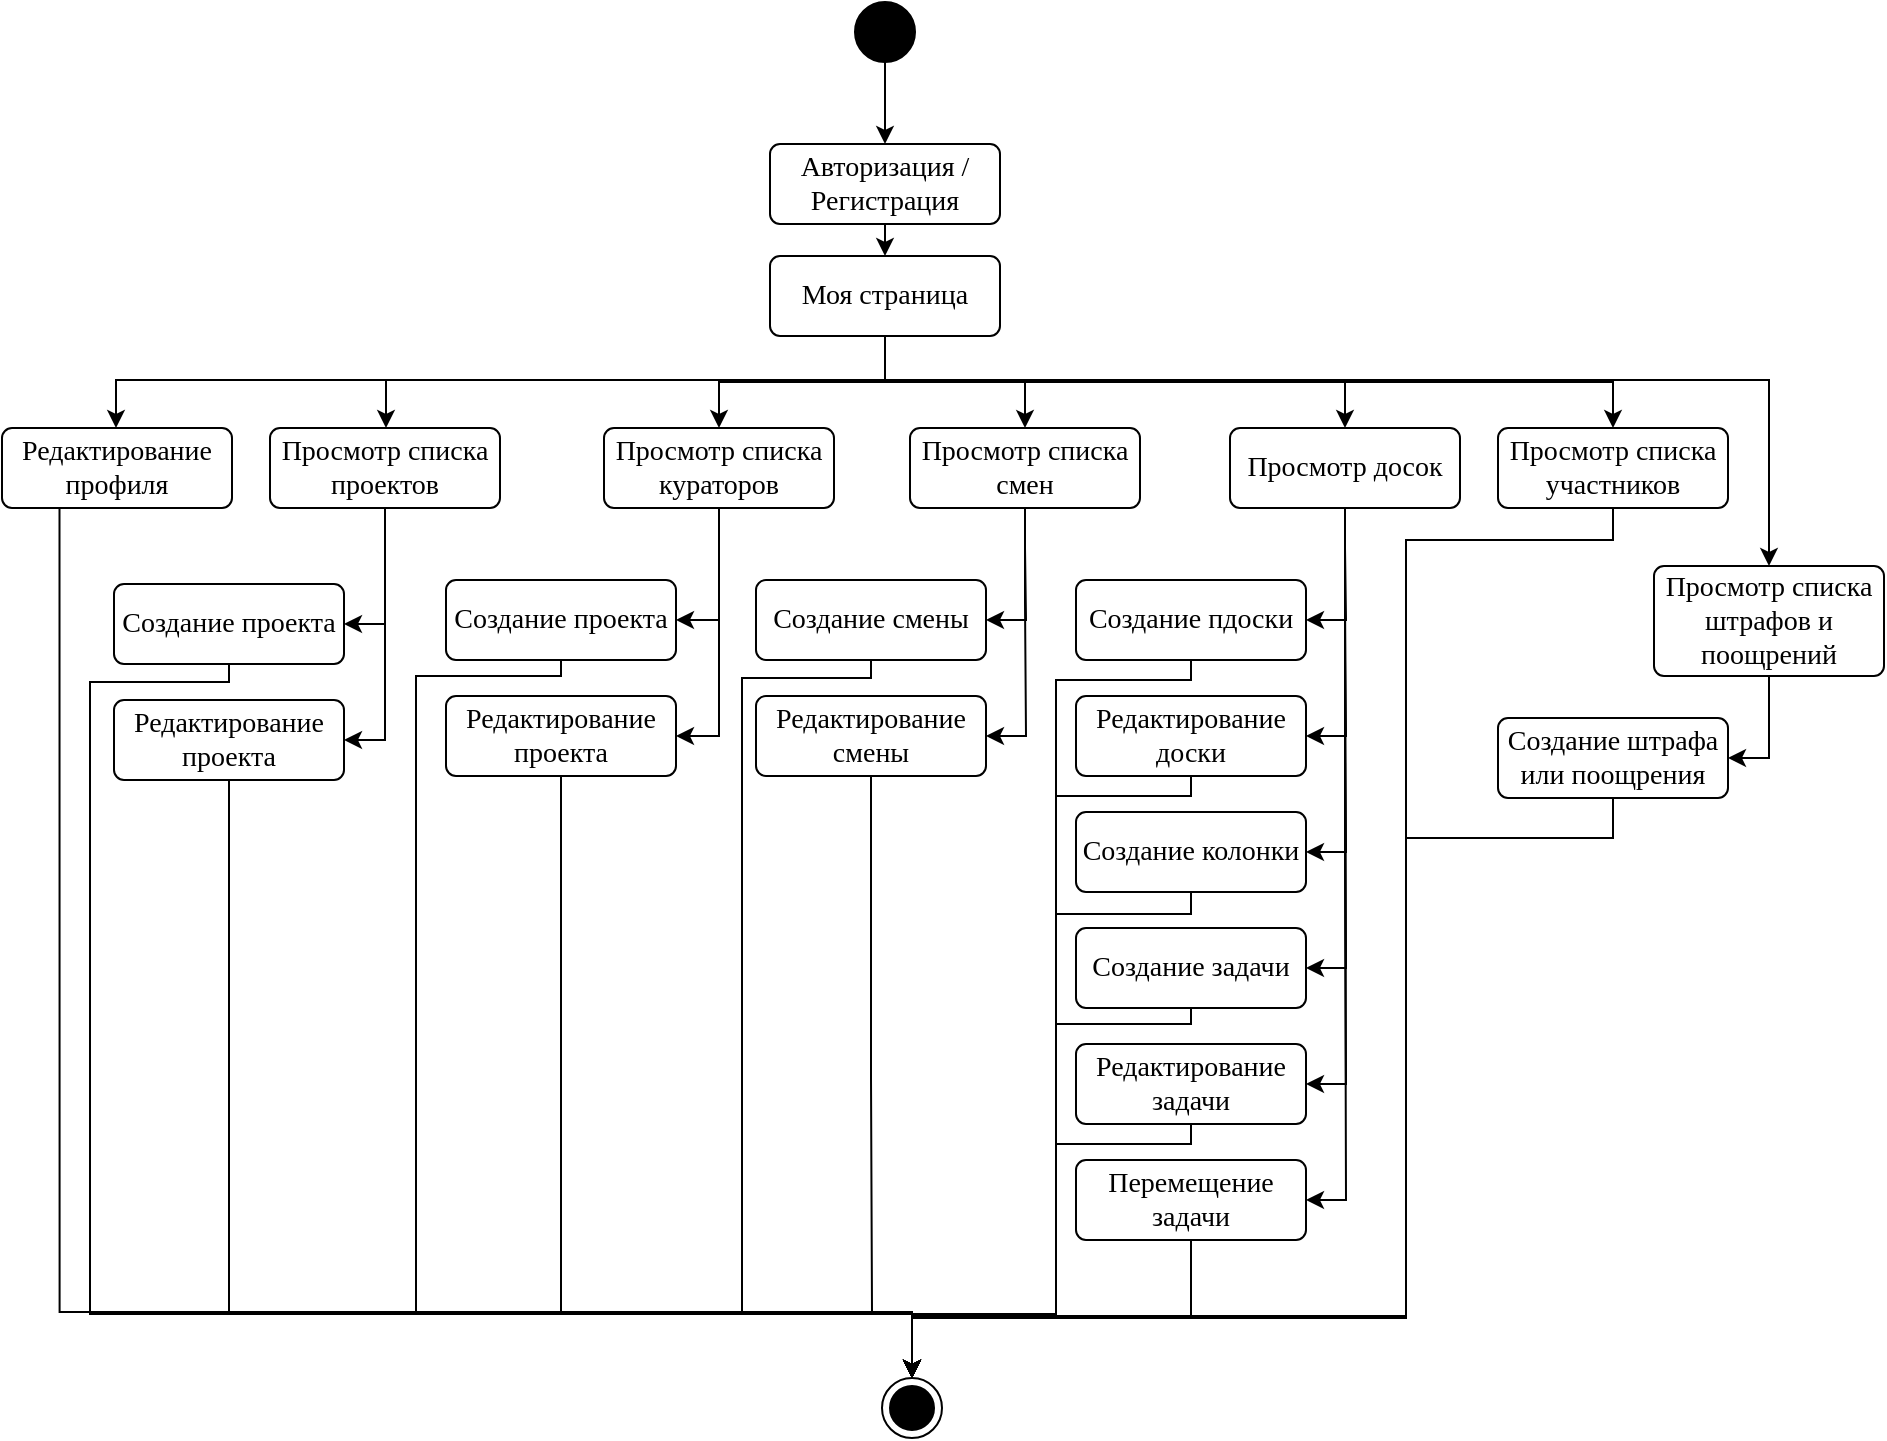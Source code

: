 <mxfile version="24.4.4" type="github">
  <diagram name="Страница — 1" id="yvScU6MNKQIYZISF7Qfs">
    <mxGraphModel dx="1471" dy="665" grid="0" gridSize="10" guides="1" tooltips="1" connect="1" arrows="1" fold="1" page="0" pageScale="1" pageWidth="827" pageHeight="1169" math="0" shadow="0">
      <root>
        <mxCell id="0" />
        <mxCell id="1" parent="0" />
        <mxCell id="puGECBo76ahZ69Il4i2j-3" style="edgeStyle=orthogonalEdgeStyle;rounded=0;orthogonalLoop=1;jettySize=auto;html=1;entryX=0.5;entryY=0;entryDx=0;entryDy=0;fontFamily=Liberation Serif;fontSize=14;" parent="1" source="puGECBo76ahZ69Il4i2j-1" target="puGECBo76ahZ69Il4i2j-2" edge="1">
          <mxGeometry relative="1" as="geometry" />
        </mxCell>
        <mxCell id="puGECBo76ahZ69Il4i2j-1" value="" style="ellipse;fillColor=strokeColor;html=1;fontFamily=Liberation Serif;fontSize=14;" parent="1" vertex="1">
          <mxGeometry x="210.5" y="30" width="30" height="30" as="geometry" />
        </mxCell>
        <mxCell id="puGECBo76ahZ69Il4i2j-5" style="edgeStyle=orthogonalEdgeStyle;rounded=0;orthogonalLoop=1;jettySize=auto;html=1;exitX=0.5;exitY=1;exitDx=0;exitDy=0;entryX=0.5;entryY=0;entryDx=0;entryDy=0;fontFamily=Liberation Serif;fontSize=14;" parent="1" source="puGECBo76ahZ69Il4i2j-2" target="puGECBo76ahZ69Il4i2j-4" edge="1">
          <mxGeometry relative="1" as="geometry" />
        </mxCell>
        <mxCell id="puGECBo76ahZ69Il4i2j-2" value="Авторизация / Регистрация" style="html=1;align=center;verticalAlign=middle;rounded=1;absoluteArcSize=1;arcSize=10;dashed=0;whiteSpace=wrap;fontFamily=Liberation Serif;fontSize=14;" parent="1" vertex="1">
          <mxGeometry x="168" y="101" width="115" height="40" as="geometry" />
        </mxCell>
        <mxCell id="puGECBo76ahZ69Il4i2j-11" value="" style="edgeStyle=orthogonalEdgeStyle;rounded=0;orthogonalLoop=1;jettySize=auto;html=1;exitX=0.5;exitY=1;exitDx=0;exitDy=0;entryX=0.5;entryY=0;entryDx=0;entryDy=0;fontFamily=Liberation Serif;fontSize=14;" parent="1" source="puGECBo76ahZ69Il4i2j-4" target="puGECBo76ahZ69Il4i2j-10" edge="1">
          <mxGeometry relative="1" as="geometry">
            <Array as="points">
              <mxPoint x="226" y="219" />
              <mxPoint x="-159" y="219" />
              <mxPoint x="-159" y="243" />
            </Array>
          </mxGeometry>
        </mxCell>
        <mxCell id="puGECBo76ahZ69Il4i2j-13" value="" style="edgeStyle=orthogonalEdgeStyle;rounded=0;orthogonalLoop=1;jettySize=auto;html=1;exitX=0.5;exitY=1;exitDx=0;exitDy=0;entryX=0.5;entryY=0;entryDx=0;entryDy=0;fontFamily=Liberation Serif;fontSize=14;" parent="1" source="puGECBo76ahZ69Il4i2j-4" target="puGECBo76ahZ69Il4i2j-12" edge="1">
          <mxGeometry relative="1" as="geometry">
            <Array as="points">
              <mxPoint x="226" y="219" />
              <mxPoint x="-24" y="219" />
              <mxPoint x="-24" y="243" />
            </Array>
          </mxGeometry>
        </mxCell>
        <mxCell id="puGECBo76ahZ69Il4i2j-17" style="edgeStyle=orthogonalEdgeStyle;rounded=0;orthogonalLoop=1;jettySize=auto;html=1;exitX=0.5;exitY=1;exitDx=0;exitDy=0;entryX=0.5;entryY=0;entryDx=0;entryDy=0;fontFamily=Liberation Serif;fontSize=14;" parent="1" source="puGECBo76ahZ69Il4i2j-4" target="puGECBo76ahZ69Il4i2j-14" edge="1">
          <mxGeometry relative="1" as="geometry" />
        </mxCell>
        <mxCell id="puGECBo76ahZ69Il4i2j-18" style="edgeStyle=orthogonalEdgeStyle;rounded=0;orthogonalLoop=1;jettySize=auto;html=1;entryX=0.5;entryY=0;entryDx=0;entryDy=0;exitX=0.5;exitY=1;exitDx=0;exitDy=0;fontFamily=Liberation Serif;fontSize=14;" parent="1" source="puGECBo76ahZ69Il4i2j-4" target="puGECBo76ahZ69Il4i2j-15" edge="1">
          <mxGeometry relative="1" as="geometry" />
        </mxCell>
        <mxCell id="puGECBo76ahZ69Il4i2j-19" style="edgeStyle=orthogonalEdgeStyle;rounded=0;orthogonalLoop=1;jettySize=auto;html=1;exitX=0.5;exitY=1;exitDx=0;exitDy=0;fontFamily=Liberation Serif;fontSize=14;" parent="1" source="puGECBo76ahZ69Il4i2j-4" target="puGECBo76ahZ69Il4i2j-16" edge="1">
          <mxGeometry relative="1" as="geometry" />
        </mxCell>
        <mxCell id="puGECBo76ahZ69Il4i2j-22" style="edgeStyle=orthogonalEdgeStyle;rounded=0;orthogonalLoop=1;jettySize=auto;html=1;exitX=0.5;exitY=1;exitDx=0;exitDy=0;entryX=0.5;entryY=0;entryDx=0;entryDy=0;fontFamily=Liberation Serif;fontSize=14;" parent="1" source="puGECBo76ahZ69Il4i2j-4" target="puGECBo76ahZ69Il4i2j-20" edge="1">
          <mxGeometry relative="1" as="geometry" />
        </mxCell>
        <mxCell id="puGECBo76ahZ69Il4i2j-23" style="edgeStyle=orthogonalEdgeStyle;rounded=0;orthogonalLoop=1;jettySize=auto;html=1;exitX=0.5;exitY=1;exitDx=0;exitDy=0;entryX=0.5;entryY=0;entryDx=0;entryDy=0;fontFamily=Liberation Serif;fontSize=14;" parent="1" source="puGECBo76ahZ69Il4i2j-4" target="puGECBo76ahZ69Il4i2j-21" edge="1">
          <mxGeometry relative="1" as="geometry">
            <Array as="points">
              <mxPoint x="226" y="219" />
              <mxPoint x="668" y="219" />
            </Array>
          </mxGeometry>
        </mxCell>
        <mxCell id="puGECBo76ahZ69Il4i2j-4" value="Моя страница" style="html=1;align=center;verticalAlign=middle;rounded=1;absoluteArcSize=1;arcSize=10;dashed=0;whiteSpace=wrap;fontFamily=Liberation Serif;fontSize=14;" parent="1" vertex="1">
          <mxGeometry x="168" y="157" width="115" height="40" as="geometry" />
        </mxCell>
        <mxCell id="puGECBo76ahZ69Il4i2j-49" style="edgeStyle=orthogonalEdgeStyle;rounded=0;orthogonalLoop=1;jettySize=auto;html=1;exitX=0.25;exitY=1;exitDx=0;exitDy=0;entryX=0.5;entryY=0;entryDx=0;entryDy=0;fontFamily=Liberation Serif;fontSize=14;" parent="1" source="puGECBo76ahZ69Il4i2j-10" target="puGECBo76ahZ69Il4i2j-48" edge="1">
          <mxGeometry relative="1" as="geometry">
            <Array as="points">
              <mxPoint x="-187" y="685" />
              <mxPoint x="239" y="685" />
            </Array>
          </mxGeometry>
        </mxCell>
        <mxCell id="puGECBo76ahZ69Il4i2j-10" value="Редактирование профиля" style="html=1;align=center;verticalAlign=middle;rounded=1;absoluteArcSize=1;arcSize=10;dashed=0;whiteSpace=wrap;flipV=1;flipH=0;direction=east;fontFamily=Liberation Serif;fontSize=14;" parent="1" vertex="1">
          <mxGeometry x="-216" y="243" width="115" height="40" as="geometry" />
        </mxCell>
        <mxCell id="puGECBo76ahZ69Il4i2j-25" value="" style="edgeStyle=orthogonalEdgeStyle;rounded=0;orthogonalLoop=1;jettySize=auto;html=1;entryX=1;entryY=0.5;entryDx=0;entryDy=0;fontFamily=Liberation Serif;fontSize=14;" parent="1" source="puGECBo76ahZ69Il4i2j-12" target="puGECBo76ahZ69Il4i2j-24" edge="1">
          <mxGeometry relative="1" as="geometry" />
        </mxCell>
        <mxCell id="puGECBo76ahZ69Il4i2j-27" style="edgeStyle=orthogonalEdgeStyle;rounded=0;orthogonalLoop=1;jettySize=auto;html=1;exitX=0.5;exitY=1;exitDx=0;exitDy=0;entryX=1;entryY=0.5;entryDx=0;entryDy=0;fontFamily=Liberation Serif;fontSize=14;" parent="1" source="puGECBo76ahZ69Il4i2j-12" target="puGECBo76ahZ69Il4i2j-26" edge="1">
          <mxGeometry relative="1" as="geometry" />
        </mxCell>
        <mxCell id="puGECBo76ahZ69Il4i2j-12" value="Просмотр списка проектов" style="html=1;align=center;verticalAlign=middle;rounded=1;absoluteArcSize=1;arcSize=10;dashed=0;whiteSpace=wrap;flipV=1;flipH=0;direction=east;fontFamily=Liberation Serif;fontSize=14;" parent="1" vertex="1">
          <mxGeometry x="-82" y="243" width="115" height="40" as="geometry" />
        </mxCell>
        <mxCell id="puGECBo76ahZ69Il4i2j-30" style="edgeStyle=orthogonalEdgeStyle;rounded=0;orthogonalLoop=1;jettySize=auto;html=1;entryX=1;entryY=0.5;entryDx=0;entryDy=0;fontFamily=Liberation Serif;fontSize=14;" parent="1" source="puGECBo76ahZ69Il4i2j-14" target="puGECBo76ahZ69Il4i2j-28" edge="1">
          <mxGeometry relative="1" as="geometry" />
        </mxCell>
        <mxCell id="puGECBo76ahZ69Il4i2j-31" style="edgeStyle=orthogonalEdgeStyle;rounded=0;orthogonalLoop=1;jettySize=auto;html=1;entryX=1;entryY=0.5;entryDx=0;entryDy=0;fontFamily=Liberation Serif;fontSize=14;" parent="1" source="puGECBo76ahZ69Il4i2j-14" target="puGECBo76ahZ69Il4i2j-29" edge="1">
          <mxGeometry relative="1" as="geometry" />
        </mxCell>
        <mxCell id="puGECBo76ahZ69Il4i2j-14" value="Просмотр списка кураторов" style="html=1;align=center;verticalAlign=middle;rounded=1;absoluteArcSize=1;arcSize=10;dashed=0;whiteSpace=wrap;flipV=1;flipH=0;direction=east;fontFamily=Liberation Serif;fontSize=14;" parent="1" vertex="1">
          <mxGeometry x="85" y="243" width="115" height="40" as="geometry" />
        </mxCell>
        <mxCell id="puGECBo76ahZ69Il4i2j-64" style="edgeStyle=orthogonalEdgeStyle;rounded=0;orthogonalLoop=1;jettySize=auto;html=1;exitX=0.5;exitY=1;exitDx=0;exitDy=0;entryX=1;entryY=0.5;entryDx=0;entryDy=0;fontFamily=Liberation Serif;fontSize=14;" parent="1" source="puGECBo76ahZ69Il4i2j-15" target="puGECBo76ahZ69Il4i2j-62" edge="1">
          <mxGeometry relative="1" as="geometry" />
        </mxCell>
        <mxCell id="puGECBo76ahZ69Il4i2j-65" style="edgeStyle=orthogonalEdgeStyle;rounded=0;orthogonalLoop=1;jettySize=auto;html=1;exitX=0.5;exitY=1;exitDx=0;exitDy=0;entryX=1;entryY=0.5;entryDx=0;entryDy=0;fontFamily=Liberation Serif;fontSize=14;" parent="1" source="puGECBo76ahZ69Il4i2j-15" target="puGECBo76ahZ69Il4i2j-63" edge="1">
          <mxGeometry relative="1" as="geometry" />
        </mxCell>
        <mxCell id="puGECBo76ahZ69Il4i2j-15" value="Просмотр списка смен" style="html=1;align=center;verticalAlign=middle;rounded=1;absoluteArcSize=1;arcSize=10;dashed=0;whiteSpace=wrap;flipV=1;flipH=0;direction=east;fontFamily=Liberation Serif;fontSize=14;" parent="1" vertex="1">
          <mxGeometry x="238" y="243" width="115" height="40" as="geometry" />
        </mxCell>
        <mxCell id="puGECBo76ahZ69Il4i2j-36" style="edgeStyle=orthogonalEdgeStyle;rounded=0;orthogonalLoop=1;jettySize=auto;html=1;exitX=0.5;exitY=1;exitDx=0;exitDy=0;entryX=1;entryY=0.5;entryDx=0;entryDy=0;fontFamily=Liberation Serif;fontSize=14;" parent="1" source="puGECBo76ahZ69Il4i2j-16" target="puGECBo76ahZ69Il4i2j-33" edge="1">
          <mxGeometry relative="1" as="geometry" />
        </mxCell>
        <mxCell id="puGECBo76ahZ69Il4i2j-37" style="edgeStyle=orthogonalEdgeStyle;rounded=0;orthogonalLoop=1;jettySize=auto;html=1;exitX=0.5;exitY=1;exitDx=0;exitDy=0;entryX=1;entryY=0.5;entryDx=0;entryDy=0;fontFamily=Liberation Serif;fontSize=14;" parent="1" source="puGECBo76ahZ69Il4i2j-16" target="puGECBo76ahZ69Il4i2j-34" edge="1">
          <mxGeometry relative="1" as="geometry" />
        </mxCell>
        <mxCell id="puGECBo76ahZ69Il4i2j-42" style="edgeStyle=orthogonalEdgeStyle;rounded=0;orthogonalLoop=1;jettySize=auto;html=1;exitX=0.5;exitY=1;exitDx=0;exitDy=0;entryX=1;entryY=0.5;entryDx=0;entryDy=0;fontFamily=Liberation Serif;fontSize=14;" parent="1" source="puGECBo76ahZ69Il4i2j-16" target="puGECBo76ahZ69Il4i2j-38" edge="1">
          <mxGeometry relative="1" as="geometry" />
        </mxCell>
        <mxCell id="puGECBo76ahZ69Il4i2j-43" style="edgeStyle=orthogonalEdgeStyle;rounded=0;orthogonalLoop=1;jettySize=auto;html=1;exitX=0.5;exitY=1;exitDx=0;exitDy=0;entryX=1;entryY=0.5;entryDx=0;entryDy=0;fontFamily=Liberation Serif;fontSize=14;" parent="1" source="puGECBo76ahZ69Il4i2j-16" target="puGECBo76ahZ69Il4i2j-39" edge="1">
          <mxGeometry relative="1" as="geometry" />
        </mxCell>
        <mxCell id="puGECBo76ahZ69Il4i2j-44" style="edgeStyle=orthogonalEdgeStyle;rounded=0;orthogonalLoop=1;jettySize=auto;html=1;exitX=0.5;exitY=1;exitDx=0;exitDy=0;entryX=1;entryY=0.5;entryDx=0;entryDy=0;fontFamily=Liberation Serif;fontSize=14;" parent="1" source="puGECBo76ahZ69Il4i2j-16" target="puGECBo76ahZ69Il4i2j-40" edge="1">
          <mxGeometry relative="1" as="geometry" />
        </mxCell>
        <mxCell id="puGECBo76ahZ69Il4i2j-45" style="edgeStyle=orthogonalEdgeStyle;rounded=0;orthogonalLoop=1;jettySize=auto;html=1;exitX=0.5;exitY=1;exitDx=0;exitDy=0;entryX=1;entryY=0.5;entryDx=0;entryDy=0;fontFamily=Liberation Serif;fontSize=14;" parent="1" source="puGECBo76ahZ69Il4i2j-16" target="puGECBo76ahZ69Il4i2j-41" edge="1">
          <mxGeometry relative="1" as="geometry" />
        </mxCell>
        <mxCell id="puGECBo76ahZ69Il4i2j-16" value="Просмотр досок" style="html=1;align=center;verticalAlign=middle;rounded=1;absoluteArcSize=1;arcSize=10;dashed=0;whiteSpace=wrap;flipV=1;flipH=0;direction=east;fontFamily=Liberation Serif;fontSize=14;" parent="1" vertex="1">
          <mxGeometry x="398" y="243" width="115" height="40" as="geometry" />
        </mxCell>
        <mxCell id="puGECBo76ahZ69Il4i2j-69" style="edgeStyle=orthogonalEdgeStyle;rounded=0;orthogonalLoop=1;jettySize=auto;html=1;exitX=0.5;exitY=1;exitDx=0;exitDy=0;entryX=0.5;entryY=0;entryDx=0;entryDy=0;fontFamily=Liberation Serif;fontSize=14;" parent="1" source="puGECBo76ahZ69Il4i2j-20" target="puGECBo76ahZ69Il4i2j-48" edge="1">
          <mxGeometry relative="1" as="geometry">
            <Array as="points">
              <mxPoint x="590" y="299" />
              <mxPoint x="486" y="299" />
              <mxPoint x="486" y="687" />
              <mxPoint x="239" y="687" />
            </Array>
          </mxGeometry>
        </mxCell>
        <mxCell id="puGECBo76ahZ69Il4i2j-20" value="Просмотр списка участников" style="html=1;align=center;verticalAlign=middle;rounded=1;absoluteArcSize=1;arcSize=10;dashed=0;whiteSpace=wrap;flipV=1;flipH=0;direction=east;fontFamily=Liberation Serif;fontSize=14;" parent="1" vertex="1">
          <mxGeometry x="532" y="243" width="115" height="40" as="geometry" />
        </mxCell>
        <mxCell id="puGECBo76ahZ69Il4i2j-47" style="edgeStyle=orthogonalEdgeStyle;rounded=0;orthogonalLoop=1;jettySize=auto;html=1;entryX=1;entryY=0.5;entryDx=0;entryDy=0;fontFamily=Liberation Serif;fontSize=14;" parent="1" source="puGECBo76ahZ69Il4i2j-21" target="puGECBo76ahZ69Il4i2j-46" edge="1">
          <mxGeometry relative="1" as="geometry" />
        </mxCell>
        <mxCell id="puGECBo76ahZ69Il4i2j-21" value="Просмотр списка штрафов и поощрений" style="html=1;align=center;verticalAlign=middle;rounded=1;absoluteArcSize=1;arcSize=10;dashed=0;whiteSpace=wrap;flipV=1;flipH=0;direction=east;fontFamily=Liberation Serif;fontSize=14;" parent="1" vertex="1">
          <mxGeometry x="610" y="312" width="115" height="55" as="geometry" />
        </mxCell>
        <mxCell id="puGECBo76ahZ69Il4i2j-51" style="edgeStyle=orthogonalEdgeStyle;rounded=0;orthogonalLoop=1;jettySize=auto;html=1;entryX=0.5;entryY=0;entryDx=0;entryDy=0;exitX=0.5;exitY=1;exitDx=0;exitDy=0;fontFamily=Liberation Serif;fontSize=14;" parent="1" source="puGECBo76ahZ69Il4i2j-24" target="puGECBo76ahZ69Il4i2j-48" edge="1">
          <mxGeometry relative="1" as="geometry">
            <Array as="points">
              <mxPoint x="-102" y="370" />
              <mxPoint x="-172" y="370" />
              <mxPoint x="-172" y="686" />
              <mxPoint x="239" y="686" />
            </Array>
          </mxGeometry>
        </mxCell>
        <mxCell id="puGECBo76ahZ69Il4i2j-24" value="Создание проекта" style="html=1;align=center;verticalAlign=middle;rounded=1;absoluteArcSize=1;arcSize=10;dashed=0;whiteSpace=wrap;fontFamily=Liberation Serif;fontSize=14;" parent="1" vertex="1">
          <mxGeometry x="-160" y="321" width="115" height="40" as="geometry" />
        </mxCell>
        <mxCell id="puGECBo76ahZ69Il4i2j-52" style="edgeStyle=orthogonalEdgeStyle;rounded=0;orthogonalLoop=1;jettySize=auto;html=1;exitX=0.5;exitY=1;exitDx=0;exitDy=0;entryX=0.5;entryY=0;entryDx=0;entryDy=0;fontFamily=Liberation Serif;fontSize=14;" parent="1" source="puGECBo76ahZ69Il4i2j-26" target="puGECBo76ahZ69Il4i2j-48" edge="1">
          <mxGeometry relative="1" as="geometry">
            <mxPoint x="191.091" y="644.713" as="targetPoint" />
            <Array as="points">
              <mxPoint x="-103" y="685" />
              <mxPoint x="239" y="685" />
            </Array>
          </mxGeometry>
        </mxCell>
        <mxCell id="puGECBo76ahZ69Il4i2j-26" value="Редактирование проекта" style="html=1;align=center;verticalAlign=middle;rounded=1;absoluteArcSize=1;arcSize=10;dashed=0;whiteSpace=wrap;fontFamily=Liberation Serif;fontSize=14;" parent="1" vertex="1">
          <mxGeometry x="-160" y="379" width="115" height="40" as="geometry" />
        </mxCell>
        <mxCell id="puGECBo76ahZ69Il4i2j-53" style="edgeStyle=orthogonalEdgeStyle;rounded=0;orthogonalLoop=1;jettySize=auto;html=1;exitX=0.5;exitY=1;exitDx=0;exitDy=0;entryX=0.5;entryY=0;entryDx=0;entryDy=0;fontFamily=Liberation Serif;fontSize=14;" parent="1" source="puGECBo76ahZ69Il4i2j-28" target="puGECBo76ahZ69Il4i2j-48" edge="1">
          <mxGeometry relative="1" as="geometry">
            <Array as="points">
              <mxPoint x="64" y="367" />
              <mxPoint x="-9" y="367" />
              <mxPoint x="-9" y="685" />
              <mxPoint x="239" y="685" />
            </Array>
          </mxGeometry>
        </mxCell>
        <mxCell id="puGECBo76ahZ69Il4i2j-28" value="Создание проекта" style="html=1;align=center;verticalAlign=middle;rounded=1;absoluteArcSize=1;arcSize=10;dashed=0;whiteSpace=wrap;fontFamily=Liberation Serif;fontSize=14;" parent="1" vertex="1">
          <mxGeometry x="6" y="319" width="115" height="40" as="geometry" />
        </mxCell>
        <mxCell id="puGECBo76ahZ69Il4i2j-54" style="edgeStyle=orthogonalEdgeStyle;rounded=0;orthogonalLoop=1;jettySize=auto;html=1;exitX=0.5;exitY=1;exitDx=0;exitDy=0;entryX=0.5;entryY=0;entryDx=0;entryDy=0;fontFamily=Liberation Serif;fontSize=14;" parent="1" source="puGECBo76ahZ69Il4i2j-29" target="puGECBo76ahZ69Il4i2j-48" edge="1">
          <mxGeometry relative="1" as="geometry">
            <Array as="points">
              <mxPoint x="63" y="685" />
              <mxPoint x="239" y="685" />
            </Array>
          </mxGeometry>
        </mxCell>
        <mxCell id="puGECBo76ahZ69Il4i2j-29" value="Редактирование проекта" style="html=1;align=center;verticalAlign=middle;rounded=1;absoluteArcSize=1;arcSize=10;dashed=0;whiteSpace=wrap;fontFamily=Liberation Serif;fontSize=14;" parent="1" vertex="1">
          <mxGeometry x="6" y="377" width="115" height="40" as="geometry" />
        </mxCell>
        <mxCell id="puGECBo76ahZ69Il4i2j-55" style="edgeStyle=orthogonalEdgeStyle;rounded=0;orthogonalLoop=1;jettySize=auto;html=1;exitX=0.5;exitY=1;exitDx=0;exitDy=0;entryX=0.5;entryY=0;entryDx=0;entryDy=0;fontFamily=Liberation Serif;fontSize=14;" parent="1" source="puGECBo76ahZ69Il4i2j-33" target="puGECBo76ahZ69Il4i2j-48" edge="1">
          <mxGeometry relative="1" as="geometry">
            <mxPoint x="239.321" y="717.44" as="targetPoint" />
            <Array as="points">
              <mxPoint x="379" y="369" />
              <mxPoint x="311" y="369" />
              <mxPoint x="311" y="687" />
              <mxPoint x="239" y="687" />
            </Array>
          </mxGeometry>
        </mxCell>
        <mxCell id="puGECBo76ahZ69Il4i2j-33" value="Создание пдоски" style="html=1;align=center;verticalAlign=middle;rounded=1;absoluteArcSize=1;arcSize=10;dashed=0;whiteSpace=wrap;fontFamily=Liberation Serif;fontSize=14;" parent="1" vertex="1">
          <mxGeometry x="321" y="319" width="115" height="40" as="geometry" />
        </mxCell>
        <mxCell id="puGECBo76ahZ69Il4i2j-56" style="edgeStyle=orthogonalEdgeStyle;rounded=0;orthogonalLoop=1;jettySize=auto;html=1;exitX=0.5;exitY=1;exitDx=0;exitDy=0;entryX=0.5;entryY=0;entryDx=0;entryDy=0;fontFamily=Liberation Serif;fontSize=14;" parent="1" source="puGECBo76ahZ69Il4i2j-34" target="puGECBo76ahZ69Il4i2j-48" edge="1">
          <mxGeometry relative="1" as="geometry">
            <Array as="points">
              <mxPoint x="379" y="427" />
              <mxPoint x="311" y="427" />
              <mxPoint x="311" y="686" />
              <mxPoint x="239" y="686" />
            </Array>
          </mxGeometry>
        </mxCell>
        <mxCell id="puGECBo76ahZ69Il4i2j-34" value="Редактирование доски" style="html=1;align=center;verticalAlign=middle;rounded=1;absoluteArcSize=1;arcSize=10;dashed=0;whiteSpace=wrap;fontFamily=Liberation Serif;fontSize=14;" parent="1" vertex="1">
          <mxGeometry x="321" y="377" width="115" height="40" as="geometry" />
        </mxCell>
        <mxCell id="puGECBo76ahZ69Il4i2j-57" style="edgeStyle=orthogonalEdgeStyle;rounded=0;orthogonalLoop=1;jettySize=auto;html=1;exitX=0.5;exitY=1;exitDx=0;exitDy=0;fontFamily=Liberation Serif;fontSize=14;" parent="1" source="puGECBo76ahZ69Il4i2j-38" target="puGECBo76ahZ69Il4i2j-48" edge="1">
          <mxGeometry relative="1" as="geometry">
            <Array as="points">
              <mxPoint x="379" y="486" />
              <mxPoint x="311" y="486" />
              <mxPoint x="311" y="687" />
              <mxPoint x="239" y="687" />
            </Array>
          </mxGeometry>
        </mxCell>
        <mxCell id="puGECBo76ahZ69Il4i2j-38" value="Создание колонки" style="html=1;align=center;verticalAlign=middle;rounded=1;absoluteArcSize=1;arcSize=10;dashed=0;whiteSpace=wrap;fontFamily=Liberation Serif;fontSize=14;" parent="1" vertex="1">
          <mxGeometry x="321" y="435" width="115" height="40" as="geometry" />
        </mxCell>
        <mxCell id="puGECBo76ahZ69Il4i2j-58" style="edgeStyle=orthogonalEdgeStyle;rounded=0;orthogonalLoop=1;jettySize=auto;html=1;exitX=0.5;exitY=1;exitDx=0;exitDy=0;fontFamily=Liberation Serif;fontSize=14;" parent="1" source="puGECBo76ahZ69Il4i2j-39" target="puGECBo76ahZ69Il4i2j-48" edge="1">
          <mxGeometry relative="1" as="geometry">
            <Array as="points">
              <mxPoint x="379" y="541" />
              <mxPoint x="311" y="541" />
              <mxPoint x="311" y="686" />
              <mxPoint x="239" y="686" />
            </Array>
          </mxGeometry>
        </mxCell>
        <mxCell id="puGECBo76ahZ69Il4i2j-39" value="Создание задачи" style="html=1;align=center;verticalAlign=middle;rounded=1;absoluteArcSize=1;arcSize=10;dashed=0;whiteSpace=wrap;fontFamily=Liberation Serif;fontSize=14;" parent="1" vertex="1">
          <mxGeometry x="321" y="493" width="115" height="40" as="geometry" />
        </mxCell>
        <mxCell id="puGECBo76ahZ69Il4i2j-59" style="edgeStyle=orthogonalEdgeStyle;rounded=0;orthogonalLoop=1;jettySize=auto;html=1;exitX=0.5;exitY=1;exitDx=0;exitDy=0;fontFamily=Liberation Serif;fontSize=14;" parent="1" source="puGECBo76ahZ69Il4i2j-40" target="puGECBo76ahZ69Il4i2j-48" edge="1">
          <mxGeometry relative="1" as="geometry">
            <Array as="points">
              <mxPoint x="379" y="601" />
              <mxPoint x="311" y="601" />
              <mxPoint x="311" y="686" />
              <mxPoint x="239" y="686" />
            </Array>
          </mxGeometry>
        </mxCell>
        <mxCell id="puGECBo76ahZ69Il4i2j-40" value="Редактирование задачи" style="html=1;align=center;verticalAlign=middle;rounded=1;absoluteArcSize=1;arcSize=10;dashed=0;whiteSpace=wrap;fontFamily=Liberation Serif;fontSize=14;" parent="1" vertex="1">
          <mxGeometry x="321" y="551" width="115" height="40" as="geometry" />
        </mxCell>
        <mxCell id="puGECBo76ahZ69Il4i2j-60" style="edgeStyle=orthogonalEdgeStyle;rounded=0;orthogonalLoop=1;jettySize=auto;html=1;exitX=0.5;exitY=1;exitDx=0;exitDy=0;fontFamily=Liberation Serif;fontSize=14;" parent="1" source="puGECBo76ahZ69Il4i2j-41" target="puGECBo76ahZ69Il4i2j-48" edge="1">
          <mxGeometry relative="1" as="geometry">
            <Array as="points">
              <mxPoint x="379" y="687" />
              <mxPoint x="239" y="687" />
            </Array>
          </mxGeometry>
        </mxCell>
        <mxCell id="puGECBo76ahZ69Il4i2j-41" value="Перемещение задачи" style="html=1;align=center;verticalAlign=middle;rounded=1;absoluteArcSize=1;arcSize=10;dashed=0;whiteSpace=wrap;fontFamily=Liberation Serif;fontSize=14;" parent="1" vertex="1">
          <mxGeometry x="321" y="609" width="115" height="40" as="geometry" />
        </mxCell>
        <mxCell id="puGECBo76ahZ69Il4i2j-70" style="edgeStyle=orthogonalEdgeStyle;rounded=0;orthogonalLoop=1;jettySize=auto;html=1;entryX=0.5;entryY=0;entryDx=0;entryDy=0;exitX=0.5;exitY=1;exitDx=0;exitDy=0;fontFamily=Liberation Serif;fontSize=14;" parent="1" source="puGECBo76ahZ69Il4i2j-46" target="puGECBo76ahZ69Il4i2j-48" edge="1">
          <mxGeometry relative="1" as="geometry">
            <Array as="points">
              <mxPoint x="589" y="448" />
              <mxPoint x="486" y="448" />
              <mxPoint x="486" y="688" />
              <mxPoint x="239" y="688" />
            </Array>
          </mxGeometry>
        </mxCell>
        <mxCell id="puGECBo76ahZ69Il4i2j-46" value="Создание штрафа или поощрения" style="html=1;align=center;verticalAlign=middle;rounded=1;absoluteArcSize=1;arcSize=10;dashed=0;whiteSpace=wrap;fontFamily=Liberation Serif;fontSize=14;" parent="1" vertex="1">
          <mxGeometry x="532" y="388" width="115" height="40" as="geometry" />
        </mxCell>
        <mxCell id="puGECBo76ahZ69Il4i2j-48" value="" style="ellipse;html=1;shape=endState;fillColor=strokeColor;fontFamily=Liberation Serif;fontSize=14;" parent="1" vertex="1">
          <mxGeometry x="224" y="718" width="30" height="30" as="geometry" />
        </mxCell>
        <mxCell id="puGECBo76ahZ69Il4i2j-67" style="edgeStyle=orthogonalEdgeStyle;rounded=0;orthogonalLoop=1;jettySize=auto;html=1;exitX=0.5;exitY=1;exitDx=0;exitDy=0;entryX=0.5;entryY=0;entryDx=0;entryDy=0;fontFamily=Liberation Serif;fontSize=14;" parent="1" source="puGECBo76ahZ69Il4i2j-62" target="puGECBo76ahZ69Il4i2j-48" edge="1">
          <mxGeometry relative="1" as="geometry">
            <Array as="points">
              <mxPoint x="219" y="368" />
              <mxPoint x="154" y="368" />
              <mxPoint x="154" y="685" />
              <mxPoint x="239" y="685" />
            </Array>
          </mxGeometry>
        </mxCell>
        <mxCell id="puGECBo76ahZ69Il4i2j-62" value="Создание смены" style="html=1;align=center;verticalAlign=middle;rounded=1;absoluteArcSize=1;arcSize=10;dashed=0;whiteSpace=wrap;fontFamily=Liberation Serif;fontSize=14;" parent="1" vertex="1">
          <mxGeometry x="161" y="319" width="115" height="40" as="geometry" />
        </mxCell>
        <mxCell id="puGECBo76ahZ69Il4i2j-66" style="edgeStyle=orthogonalEdgeStyle;rounded=0;orthogonalLoop=1;jettySize=auto;html=1;exitX=0.5;exitY=1;exitDx=0;exitDy=0;entryX=0.5;entryY=0;entryDx=0;entryDy=0;fontFamily=Liberation Serif;fontSize=14;" parent="1" source="puGECBo76ahZ69Il4i2j-63" target="puGECBo76ahZ69Il4i2j-48" edge="1">
          <mxGeometry relative="1" as="geometry">
            <Array as="points">
              <mxPoint x="219" y="568" />
              <mxPoint x="219" y="568" />
              <mxPoint x="219" y="685" />
              <mxPoint x="239" y="685" />
            </Array>
          </mxGeometry>
        </mxCell>
        <mxCell id="puGECBo76ahZ69Il4i2j-63" value="Редактирование смены" style="html=1;align=center;verticalAlign=middle;rounded=1;absoluteArcSize=1;arcSize=10;dashed=0;whiteSpace=wrap;fontFamily=Liberation Serif;fontSize=14;" parent="1" vertex="1">
          <mxGeometry x="161" y="377" width="115" height="40" as="geometry" />
        </mxCell>
      </root>
    </mxGraphModel>
  </diagram>
</mxfile>
